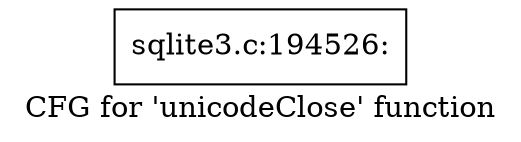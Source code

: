 digraph "CFG for 'unicodeClose' function" {
	label="CFG for 'unicodeClose' function";

	Node0x55c0f88a3f70 [shape=record,label="{sqlite3.c:194526:}"];
}
